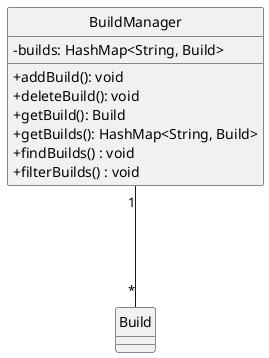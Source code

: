 @startuml
hide circle

skinparam classAttributeIconSize 0
class BuildManager {
    -builds: HashMap<String, Build>

    +addBuild(): void
    +deleteBuild(): void
    +getBuild(): Build
    +getBuilds(): HashMap<String, Build>
    +findBuilds() : void
    +filterBuilds() : void
}

class Build {
}

BuildManager "1"---"*" Build
@enduml
